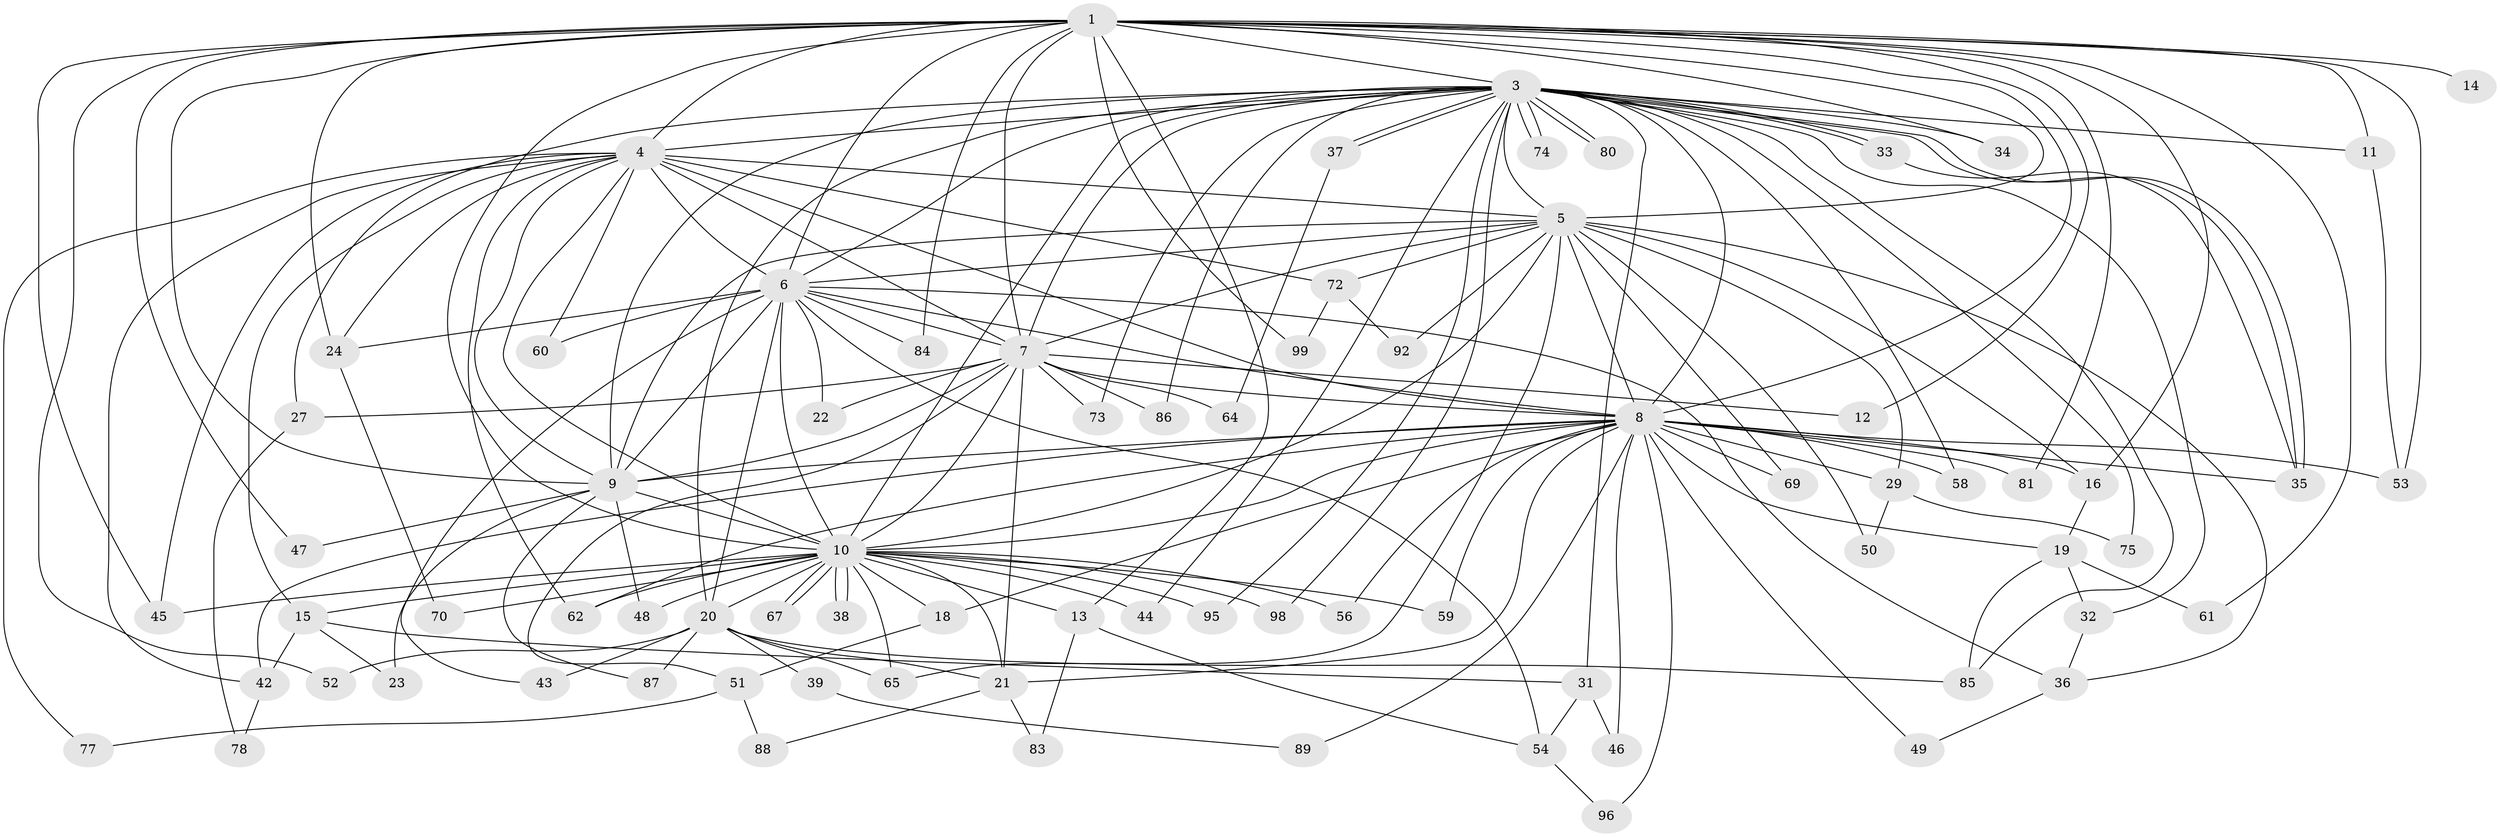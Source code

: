 // Generated by graph-tools (version 1.1) at 2025/51/02/27/25 19:51:47]
// undirected, 77 vertices, 185 edges
graph export_dot {
graph [start="1"]
  node [color=gray90,style=filled];
  1 [super="+2"];
  3 [super="+26"];
  4 [super="+28"];
  5 [super="+71"];
  6 [super="+55"];
  7 [super="+41"];
  8 [super="+40"];
  9 [super="+30"];
  10 [super="+68"];
  11;
  12;
  13 [super="+79"];
  14;
  15;
  16 [super="+17"];
  18;
  19;
  20 [super="+25"];
  21 [super="+76"];
  22;
  23;
  24 [super="+91"];
  27;
  29;
  31;
  32;
  33;
  34;
  35 [super="+63"];
  36 [super="+66"];
  37;
  38;
  39;
  42 [super="+94"];
  43;
  44;
  45 [super="+57"];
  46;
  47;
  48;
  49;
  50;
  51;
  52;
  53 [super="+90"];
  54 [super="+82"];
  56;
  58;
  59;
  60;
  61;
  62 [super="+93"];
  64;
  65;
  67;
  69;
  70;
  72;
  73;
  74;
  75;
  77;
  78;
  80;
  81;
  83;
  84;
  85 [super="+97"];
  86;
  87;
  88;
  89;
  92;
  95;
  96;
  98;
  99;
  1 -- 3 [weight=2];
  1 -- 4 [weight=2];
  1 -- 5 [weight=2];
  1 -- 6 [weight=2];
  1 -- 7 [weight=2];
  1 -- 8 [weight=2];
  1 -- 9 [weight=2];
  1 -- 10 [weight=2];
  1 -- 11;
  1 -- 12;
  1 -- 13;
  1 -- 14 [weight=2];
  1 -- 24;
  1 -- 45;
  1 -- 47;
  1 -- 52;
  1 -- 53;
  1 -- 81;
  1 -- 84;
  1 -- 34;
  1 -- 99;
  1 -- 61;
  1 -- 16;
  3 -- 4;
  3 -- 5;
  3 -- 6;
  3 -- 7;
  3 -- 8 [weight=2];
  3 -- 9;
  3 -- 10;
  3 -- 11;
  3 -- 20;
  3 -- 27;
  3 -- 31;
  3 -- 32;
  3 -- 33;
  3 -- 33;
  3 -- 34;
  3 -- 35;
  3 -- 35;
  3 -- 37;
  3 -- 37;
  3 -- 44;
  3 -- 58;
  3 -- 73;
  3 -- 74;
  3 -- 74;
  3 -- 75;
  3 -- 80;
  3 -- 80;
  3 -- 85;
  3 -- 86;
  3 -- 95;
  3 -- 98;
  4 -- 5;
  4 -- 6;
  4 -- 7 [weight=2];
  4 -- 8;
  4 -- 9;
  4 -- 10;
  4 -- 15;
  4 -- 24;
  4 -- 42;
  4 -- 45;
  4 -- 60;
  4 -- 72;
  4 -- 77;
  4 -- 62;
  5 -- 6;
  5 -- 7;
  5 -- 8 [weight=2];
  5 -- 9 [weight=2];
  5 -- 10;
  5 -- 16;
  5 -- 29;
  5 -- 36;
  5 -- 50;
  5 -- 65;
  5 -- 69;
  5 -- 72;
  5 -- 92;
  6 -- 7;
  6 -- 8;
  6 -- 9;
  6 -- 10;
  6 -- 22;
  6 -- 43;
  6 -- 54;
  6 -- 84;
  6 -- 60;
  6 -- 20;
  6 -- 36;
  6 -- 24;
  7 -- 8 [weight=2];
  7 -- 9;
  7 -- 10;
  7 -- 12;
  7 -- 21;
  7 -- 22;
  7 -- 27;
  7 -- 51;
  7 -- 64;
  7 -- 73;
  7 -- 86;
  8 -- 9;
  8 -- 10;
  8 -- 16;
  8 -- 18;
  8 -- 19;
  8 -- 29;
  8 -- 53;
  8 -- 58;
  8 -- 59;
  8 -- 69;
  8 -- 81;
  8 -- 89;
  8 -- 96;
  8 -- 35;
  8 -- 42;
  8 -- 46;
  8 -- 49;
  8 -- 56;
  8 -- 62;
  8 -- 21;
  9 -- 10;
  9 -- 23;
  9 -- 47;
  9 -- 48;
  9 -- 87;
  10 -- 13 [weight=2];
  10 -- 15;
  10 -- 18;
  10 -- 20;
  10 -- 21;
  10 -- 38;
  10 -- 38;
  10 -- 44;
  10 -- 48;
  10 -- 56;
  10 -- 59;
  10 -- 67;
  10 -- 67;
  10 -- 70;
  10 -- 95;
  10 -- 98;
  10 -- 65;
  10 -- 62;
  10 -- 45;
  11 -- 53;
  13 -- 54;
  13 -- 83;
  15 -- 23;
  15 -- 31;
  15 -- 42;
  16 -- 19;
  18 -- 51;
  19 -- 32;
  19 -- 61;
  19 -- 85;
  20 -- 65;
  20 -- 39;
  20 -- 43;
  20 -- 21;
  20 -- 52;
  20 -- 87;
  20 -- 85;
  21 -- 88;
  21 -- 83;
  24 -- 70;
  27 -- 78;
  29 -- 50;
  29 -- 75;
  31 -- 46;
  31 -- 54;
  32 -- 36;
  33 -- 35;
  36 -- 49;
  37 -- 64;
  39 -- 89;
  42 -- 78;
  51 -- 77;
  51 -- 88;
  54 -- 96;
  72 -- 92;
  72 -- 99;
}

